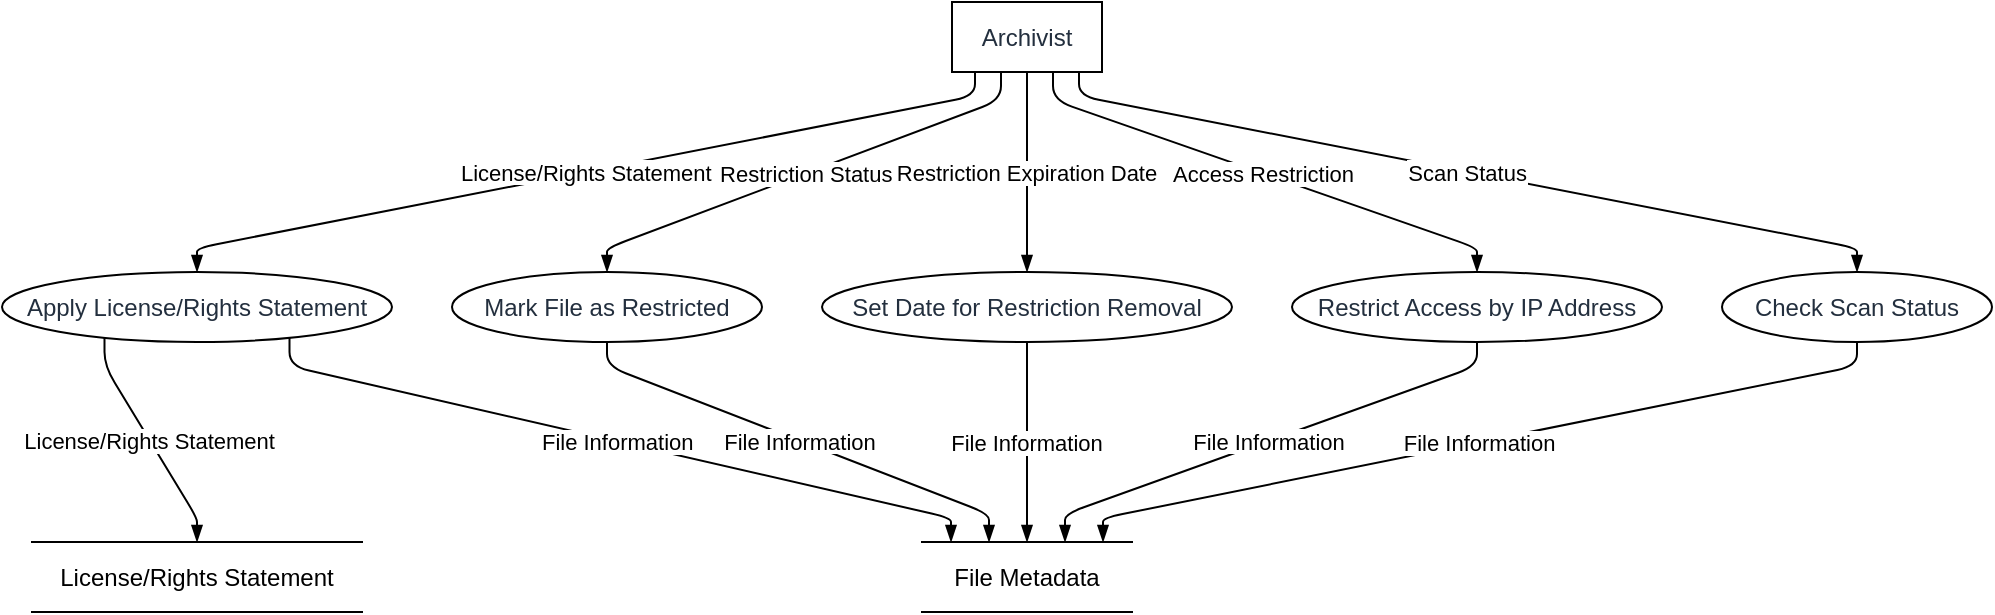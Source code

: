 <mxfile version="23.0.2" type="device">
  <diagram name="Page-1" id="pNPXPiQnez6MBofRu_ZF">
    <mxGraphModel dx="794" dy="511" grid="1" gridSize="10" guides="1" tooltips="1" connect="1" arrows="1" fold="1" page="1" pageScale="1" pageWidth="827" pageHeight="1169" math="0" shadow="0">
      <root>
        <mxCell id="0" />
        <mxCell id="1" parent="0" />
        <UserObject label="Archivist" type="externalEntity" source="" flow="" placeholders="1" id="9CSuAgT6-LXfyBrLFQAM-1">
          <mxCell style="shape=rectangle;whiteSpace=wrap;html=1;fillColor=#ffffff;strokeColor=#000000;align=center;verticalAlign=middle;fontColor=#232F3E;" vertex="1" parent="1">
            <mxGeometry x="475" width="75" height="35" as="geometry" />
          </mxCell>
        </UserObject>
        <UserObject label="Apply License/Rights Statement" type="process" source="1" flow="License/Rights Statement" placeholders="1" id="9CSuAgT6-LXfyBrLFQAM-2">
          <mxCell style="shape=ellipse;perimeter=ellipsePerimeter;whiteSpace=wrap;html=1;fillColor=#ffffff;strokeColor=#000000;align=center;verticalAlign=middle;fontColor=#232F3E;" vertex="1" parent="1">
            <mxGeometry y="135" width="195" height="35" as="geometry" />
          </mxCell>
        </UserObject>
        <UserObject label="Mark File as Restricted" type="process" source="1" flow="Restriction Status" placeholders="1" id="9CSuAgT6-LXfyBrLFQAM-3">
          <mxCell style="shape=ellipse;perimeter=ellipsePerimeter;whiteSpace=wrap;html=1;fillColor=#ffffff;strokeColor=#000000;align=center;verticalAlign=middle;fontColor=#232F3E;" vertex="1" parent="1">
            <mxGeometry x="225" y="135" width="155" height="35" as="geometry" />
          </mxCell>
        </UserObject>
        <UserObject label="Set Date for Restriction Removal" type="process" source="1" flow="Restriction Expiration Date" placeholders="1" id="9CSuAgT6-LXfyBrLFQAM-4">
          <mxCell style="shape=ellipse;perimeter=ellipsePerimeter;whiteSpace=wrap;html=1;fillColor=#ffffff;strokeColor=#000000;align=center;verticalAlign=middle;fontColor=#232F3E;" vertex="1" parent="1">
            <mxGeometry x="410" y="135" width="205" height="35" as="geometry" />
          </mxCell>
        </UserObject>
        <UserObject label="Restrict Access by IP Address" type="process" source="1" flow="Access Restriction" placeholders="1" id="9CSuAgT6-LXfyBrLFQAM-5">
          <mxCell style="shape=ellipse;perimeter=ellipsePerimeter;whiteSpace=wrap;html=1;fillColor=#ffffff;strokeColor=#000000;align=center;verticalAlign=middle;fontColor=#232F3E;" vertex="1" parent="1">
            <mxGeometry x="645" y="135" width="185" height="35" as="geometry" />
          </mxCell>
        </UserObject>
        <UserObject label="Check Scan Status" type="process" source="1" flow="Scan Status" placeholders="1" id="9CSuAgT6-LXfyBrLFQAM-6">
          <mxCell style="shape=ellipse;perimeter=ellipsePerimeter;whiteSpace=wrap;html=1;fillColor=#ffffff;strokeColor=#000000;align=center;verticalAlign=middle;fontColor=#232F3E;" vertex="1" parent="1">
            <mxGeometry x="860" y="135" width="135" height="35" as="geometry" />
          </mxCell>
        </UserObject>
        <UserObject label="File Metadata" type="dataStore" source="2,3,4,5,6" flow="File Information" placeholders="1" id="9CSuAgT6-LXfyBrLFQAM-7">
          <mxCell style="html=1;dashed=0;whiteSpace=wrap;shape=partialRectangle;right=0;left=0;" vertex="1" parent="1">
            <mxGeometry x="460" y="270" width="105" height="35" as="geometry" />
          </mxCell>
        </UserObject>
        <UserObject label="License/Rights Statement" type="dataStore" source="2" flow="License/Rights Statement" placeholders="1" id="9CSuAgT6-LXfyBrLFQAM-8">
          <mxCell style="html=1;dashed=0;whiteSpace=wrap;shape=partialRectangle;right=0;left=0;" vertex="1" parent="1">
            <mxGeometry x="15" y="270" width="165" height="35" as="geometry" />
          </mxCell>
        </UserObject>
        <mxCell id="9CSuAgT6-LXfyBrLFQAM-9" value="License/Rights Statement" style="endArrow=blockThin;endFill=1;fontSize=11;orthogonal=1;noEdgeStyle=1;" edge="1" parent="1" source="9CSuAgT6-LXfyBrLFQAM-1" target="9CSuAgT6-LXfyBrLFQAM-2">
          <mxGeometry relative="1" as="geometry">
            <Array as="points">
              <mxPoint x="486.5" y="47" />
              <mxPoint x="97.5" y="123" />
            </Array>
          </mxGeometry>
        </mxCell>
        <mxCell id="9CSuAgT6-LXfyBrLFQAM-10" value="Restriction Status" style="endArrow=blockThin;endFill=1;fontSize=11;orthogonal=1;noEdgeStyle=1;" edge="1" parent="1" source="9CSuAgT6-LXfyBrLFQAM-1" target="9CSuAgT6-LXfyBrLFQAM-3">
          <mxGeometry relative="1" as="geometry">
            <Array as="points">
              <mxPoint x="499.5" y="49" />
              <mxPoint x="302.5" y="123" />
            </Array>
          </mxGeometry>
        </mxCell>
        <mxCell id="9CSuAgT6-LXfyBrLFQAM-11" value="Restriction Expiration Date" style="endArrow=blockThin;endFill=1;fontSize=11;orthogonal=1;noEdgeStyle=1;" edge="1" parent="1" source="9CSuAgT6-LXfyBrLFQAM-1" target="9CSuAgT6-LXfyBrLFQAM-4">
          <mxGeometry relative="1" as="geometry">
            <Array as="points">
              <mxPoint x="512.5" y="51" />
              <mxPoint x="512.5" y="123" />
            </Array>
          </mxGeometry>
        </mxCell>
        <mxCell id="9CSuAgT6-LXfyBrLFQAM-12" value="Access Restriction" style="endArrow=blockThin;endFill=1;fontSize=11;orthogonal=1;noEdgeStyle=1;" edge="1" parent="1" source="9CSuAgT6-LXfyBrLFQAM-1" target="9CSuAgT6-LXfyBrLFQAM-5">
          <mxGeometry relative="1" as="geometry">
            <Array as="points">
              <mxPoint x="525.5" y="49" />
              <mxPoint x="737.5" y="123" />
            </Array>
          </mxGeometry>
        </mxCell>
        <mxCell id="9CSuAgT6-LXfyBrLFQAM-13" value="Scan Status" style="endArrow=blockThin;endFill=1;fontSize=11;orthogonal=1;noEdgeStyle=1;" edge="1" parent="1" source="9CSuAgT6-LXfyBrLFQAM-1" target="9CSuAgT6-LXfyBrLFQAM-6">
          <mxGeometry relative="1" as="geometry">
            <Array as="points">
              <mxPoint x="538.5" y="47" />
              <mxPoint x="927.5" y="123" />
            </Array>
          </mxGeometry>
        </mxCell>
        <mxCell id="9CSuAgT6-LXfyBrLFQAM-14" value="File Information" style="endArrow=blockThin;endFill=1;fontSize=11;orthogonal=1;noEdgeStyle=1;" edge="1" parent="1" source="9CSuAgT6-LXfyBrLFQAM-2" target="9CSuAgT6-LXfyBrLFQAM-7">
          <mxGeometry relative="1" as="geometry">
            <Array as="points">
              <mxPoint x="143.75" y="182" />
              <mxPoint x="474.5" y="258" />
            </Array>
          </mxGeometry>
        </mxCell>
        <mxCell id="9CSuAgT6-LXfyBrLFQAM-15" value="File Information" style="endArrow=blockThin;endFill=1;fontSize=11;orthogonal=1;noEdgeStyle=1;" edge="1" parent="1" source="9CSuAgT6-LXfyBrLFQAM-3" target="9CSuAgT6-LXfyBrLFQAM-7">
          <mxGeometry relative="1" as="geometry">
            <Array as="points">
              <mxPoint x="302.5" y="182" />
              <mxPoint x="493.5" y="256" />
            </Array>
          </mxGeometry>
        </mxCell>
        <mxCell id="9CSuAgT6-LXfyBrLFQAM-16" value="File Information" style="endArrow=blockThin;endFill=1;fontSize=11;orthogonal=1;noEdgeStyle=1;" edge="1" parent="1" source="9CSuAgT6-LXfyBrLFQAM-4" target="9CSuAgT6-LXfyBrLFQAM-7">
          <mxGeometry relative="1" as="geometry">
            <Array as="points">
              <mxPoint x="512.5" y="182" />
              <mxPoint x="512.5" y="254" />
            </Array>
          </mxGeometry>
        </mxCell>
        <mxCell id="9CSuAgT6-LXfyBrLFQAM-17" value="File Information" style="endArrow=blockThin;endFill=1;fontSize=11;orthogonal=1;noEdgeStyle=1;" edge="1" parent="1" source="9CSuAgT6-LXfyBrLFQAM-5" target="9CSuAgT6-LXfyBrLFQAM-7">
          <mxGeometry relative="1" as="geometry">
            <Array as="points">
              <mxPoint x="737.5" y="182" />
              <mxPoint x="531.5" y="256" />
            </Array>
          </mxGeometry>
        </mxCell>
        <mxCell id="9CSuAgT6-LXfyBrLFQAM-18" value="File Information" style="endArrow=blockThin;endFill=1;fontSize=11;orthogonal=1;noEdgeStyle=1;" edge="1" parent="1" source="9CSuAgT6-LXfyBrLFQAM-6" target="9CSuAgT6-LXfyBrLFQAM-7">
          <mxGeometry relative="1" as="geometry">
            <Array as="points">
              <mxPoint x="927.5" y="182" />
              <mxPoint x="550.5" y="258" />
            </Array>
          </mxGeometry>
        </mxCell>
        <mxCell id="9CSuAgT6-LXfyBrLFQAM-19" value="License/Rights Statement" style="endArrow=blockThin;endFill=1;fontSize=11;orthogonal=1;noEdgeStyle=1;" edge="1" parent="1" source="9CSuAgT6-LXfyBrLFQAM-2" target="9CSuAgT6-LXfyBrLFQAM-8">
          <mxGeometry relative="1" as="geometry">
            <Array as="points">
              <mxPoint x="51.25" y="182" />
              <mxPoint x="97.5" y="258" />
            </Array>
          </mxGeometry>
        </mxCell>
      </root>
    </mxGraphModel>
  </diagram>
</mxfile>
